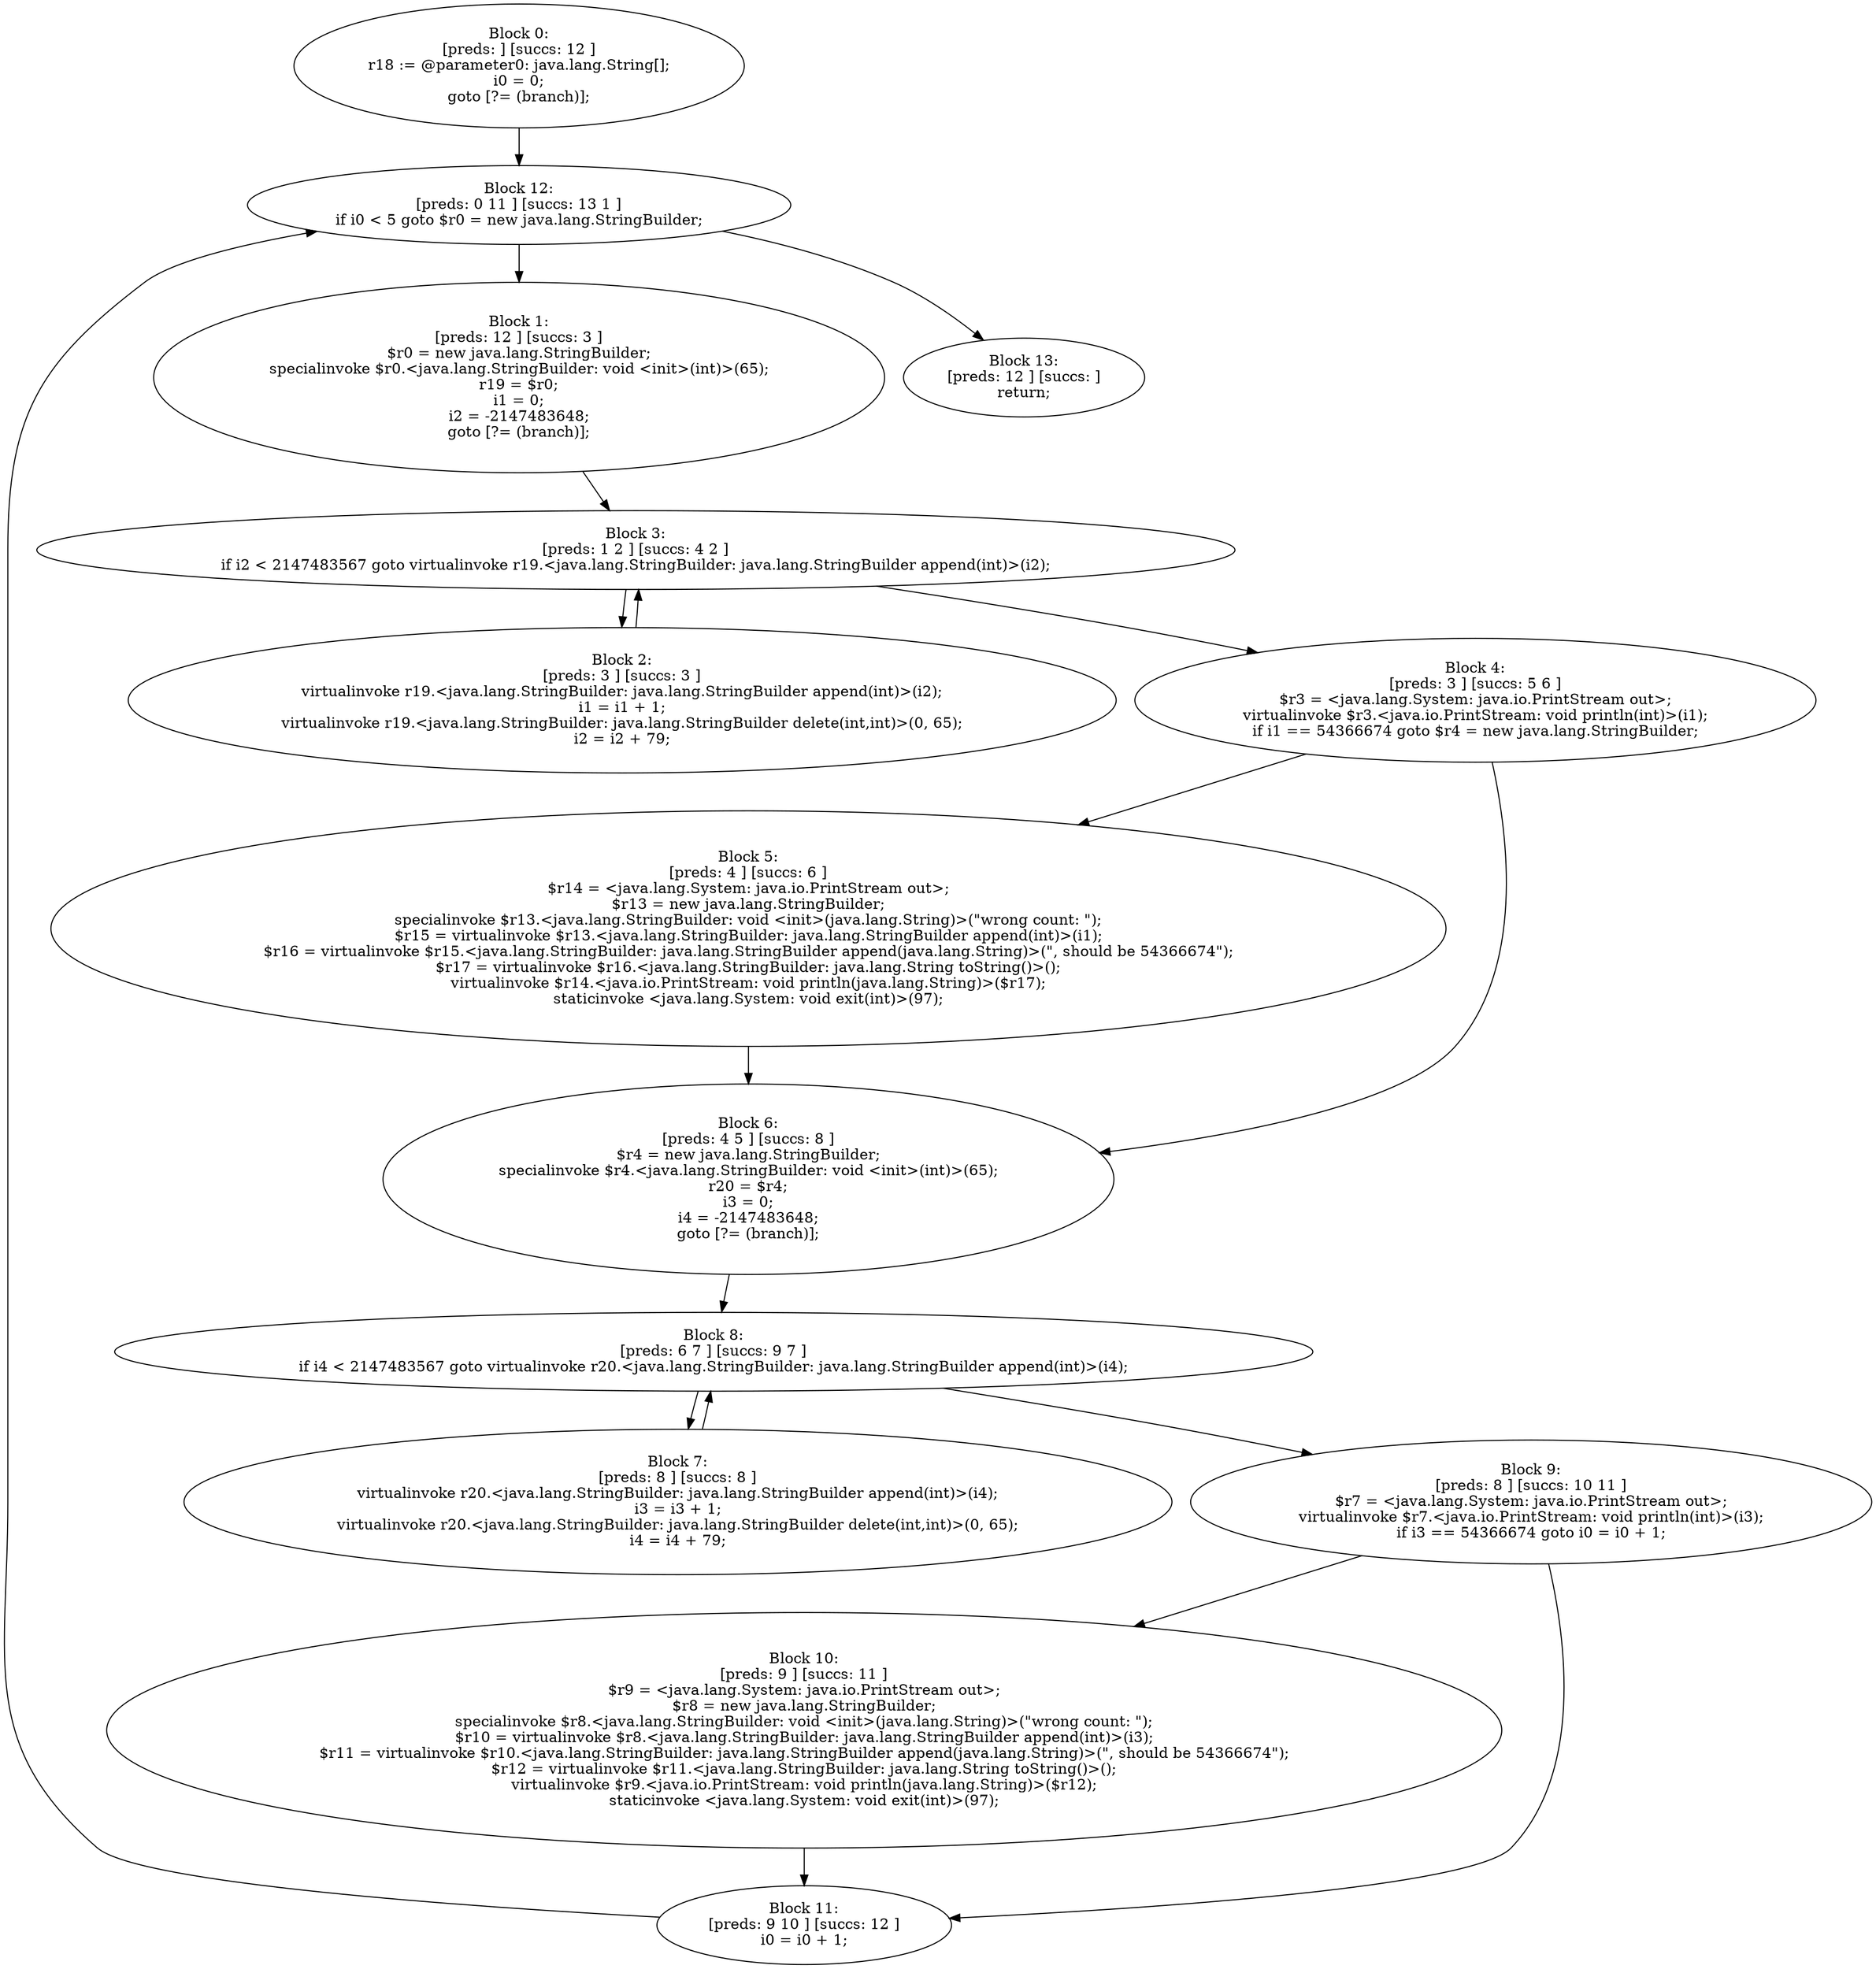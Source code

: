 digraph "unitGraph" {
    "Block 0:
[preds: ] [succs: 12 ]
r18 := @parameter0: java.lang.String[];
i0 = 0;
goto [?= (branch)];
"
    "Block 1:
[preds: 12 ] [succs: 3 ]
$r0 = new java.lang.StringBuilder;
specialinvoke $r0.<java.lang.StringBuilder: void <init>(int)>(65);
r19 = $r0;
i1 = 0;
i2 = -2147483648;
goto [?= (branch)];
"
    "Block 2:
[preds: 3 ] [succs: 3 ]
virtualinvoke r19.<java.lang.StringBuilder: java.lang.StringBuilder append(int)>(i2);
i1 = i1 + 1;
virtualinvoke r19.<java.lang.StringBuilder: java.lang.StringBuilder delete(int,int)>(0, 65);
i2 = i2 + 79;
"
    "Block 3:
[preds: 1 2 ] [succs: 4 2 ]
if i2 < 2147483567 goto virtualinvoke r19.<java.lang.StringBuilder: java.lang.StringBuilder append(int)>(i2);
"
    "Block 4:
[preds: 3 ] [succs: 5 6 ]
$r3 = <java.lang.System: java.io.PrintStream out>;
virtualinvoke $r3.<java.io.PrintStream: void println(int)>(i1);
if i1 == 54366674 goto $r4 = new java.lang.StringBuilder;
"
    "Block 5:
[preds: 4 ] [succs: 6 ]
$r14 = <java.lang.System: java.io.PrintStream out>;
$r13 = new java.lang.StringBuilder;
specialinvoke $r13.<java.lang.StringBuilder: void <init>(java.lang.String)>(\"wrong count: \");
$r15 = virtualinvoke $r13.<java.lang.StringBuilder: java.lang.StringBuilder append(int)>(i1);
$r16 = virtualinvoke $r15.<java.lang.StringBuilder: java.lang.StringBuilder append(java.lang.String)>(\", should be 54366674\");
$r17 = virtualinvoke $r16.<java.lang.StringBuilder: java.lang.String toString()>();
virtualinvoke $r14.<java.io.PrintStream: void println(java.lang.String)>($r17);
staticinvoke <java.lang.System: void exit(int)>(97);
"
    "Block 6:
[preds: 4 5 ] [succs: 8 ]
$r4 = new java.lang.StringBuilder;
specialinvoke $r4.<java.lang.StringBuilder: void <init>(int)>(65);
r20 = $r4;
i3 = 0;
i4 = -2147483648;
goto [?= (branch)];
"
    "Block 7:
[preds: 8 ] [succs: 8 ]
virtualinvoke r20.<java.lang.StringBuilder: java.lang.StringBuilder append(int)>(i4);
i3 = i3 + 1;
virtualinvoke r20.<java.lang.StringBuilder: java.lang.StringBuilder delete(int,int)>(0, 65);
i4 = i4 + 79;
"
    "Block 8:
[preds: 6 7 ] [succs: 9 7 ]
if i4 < 2147483567 goto virtualinvoke r20.<java.lang.StringBuilder: java.lang.StringBuilder append(int)>(i4);
"
    "Block 9:
[preds: 8 ] [succs: 10 11 ]
$r7 = <java.lang.System: java.io.PrintStream out>;
virtualinvoke $r7.<java.io.PrintStream: void println(int)>(i3);
if i3 == 54366674 goto i0 = i0 + 1;
"
    "Block 10:
[preds: 9 ] [succs: 11 ]
$r9 = <java.lang.System: java.io.PrintStream out>;
$r8 = new java.lang.StringBuilder;
specialinvoke $r8.<java.lang.StringBuilder: void <init>(java.lang.String)>(\"wrong count: \");
$r10 = virtualinvoke $r8.<java.lang.StringBuilder: java.lang.StringBuilder append(int)>(i3);
$r11 = virtualinvoke $r10.<java.lang.StringBuilder: java.lang.StringBuilder append(java.lang.String)>(\", should be 54366674\");
$r12 = virtualinvoke $r11.<java.lang.StringBuilder: java.lang.String toString()>();
virtualinvoke $r9.<java.io.PrintStream: void println(java.lang.String)>($r12);
staticinvoke <java.lang.System: void exit(int)>(97);
"
    "Block 11:
[preds: 9 10 ] [succs: 12 ]
i0 = i0 + 1;
"
    "Block 12:
[preds: 0 11 ] [succs: 13 1 ]
if i0 < 5 goto $r0 = new java.lang.StringBuilder;
"
    "Block 13:
[preds: 12 ] [succs: ]
return;
"
    "Block 0:
[preds: ] [succs: 12 ]
r18 := @parameter0: java.lang.String[];
i0 = 0;
goto [?= (branch)];
"->"Block 12:
[preds: 0 11 ] [succs: 13 1 ]
if i0 < 5 goto $r0 = new java.lang.StringBuilder;
";
    "Block 1:
[preds: 12 ] [succs: 3 ]
$r0 = new java.lang.StringBuilder;
specialinvoke $r0.<java.lang.StringBuilder: void <init>(int)>(65);
r19 = $r0;
i1 = 0;
i2 = -2147483648;
goto [?= (branch)];
"->"Block 3:
[preds: 1 2 ] [succs: 4 2 ]
if i2 < 2147483567 goto virtualinvoke r19.<java.lang.StringBuilder: java.lang.StringBuilder append(int)>(i2);
";
    "Block 2:
[preds: 3 ] [succs: 3 ]
virtualinvoke r19.<java.lang.StringBuilder: java.lang.StringBuilder append(int)>(i2);
i1 = i1 + 1;
virtualinvoke r19.<java.lang.StringBuilder: java.lang.StringBuilder delete(int,int)>(0, 65);
i2 = i2 + 79;
"->"Block 3:
[preds: 1 2 ] [succs: 4 2 ]
if i2 < 2147483567 goto virtualinvoke r19.<java.lang.StringBuilder: java.lang.StringBuilder append(int)>(i2);
";
    "Block 3:
[preds: 1 2 ] [succs: 4 2 ]
if i2 < 2147483567 goto virtualinvoke r19.<java.lang.StringBuilder: java.lang.StringBuilder append(int)>(i2);
"->"Block 4:
[preds: 3 ] [succs: 5 6 ]
$r3 = <java.lang.System: java.io.PrintStream out>;
virtualinvoke $r3.<java.io.PrintStream: void println(int)>(i1);
if i1 == 54366674 goto $r4 = new java.lang.StringBuilder;
";
    "Block 3:
[preds: 1 2 ] [succs: 4 2 ]
if i2 < 2147483567 goto virtualinvoke r19.<java.lang.StringBuilder: java.lang.StringBuilder append(int)>(i2);
"->"Block 2:
[preds: 3 ] [succs: 3 ]
virtualinvoke r19.<java.lang.StringBuilder: java.lang.StringBuilder append(int)>(i2);
i1 = i1 + 1;
virtualinvoke r19.<java.lang.StringBuilder: java.lang.StringBuilder delete(int,int)>(0, 65);
i2 = i2 + 79;
";
    "Block 4:
[preds: 3 ] [succs: 5 6 ]
$r3 = <java.lang.System: java.io.PrintStream out>;
virtualinvoke $r3.<java.io.PrintStream: void println(int)>(i1);
if i1 == 54366674 goto $r4 = new java.lang.StringBuilder;
"->"Block 5:
[preds: 4 ] [succs: 6 ]
$r14 = <java.lang.System: java.io.PrintStream out>;
$r13 = new java.lang.StringBuilder;
specialinvoke $r13.<java.lang.StringBuilder: void <init>(java.lang.String)>(\"wrong count: \");
$r15 = virtualinvoke $r13.<java.lang.StringBuilder: java.lang.StringBuilder append(int)>(i1);
$r16 = virtualinvoke $r15.<java.lang.StringBuilder: java.lang.StringBuilder append(java.lang.String)>(\", should be 54366674\");
$r17 = virtualinvoke $r16.<java.lang.StringBuilder: java.lang.String toString()>();
virtualinvoke $r14.<java.io.PrintStream: void println(java.lang.String)>($r17);
staticinvoke <java.lang.System: void exit(int)>(97);
";
    "Block 4:
[preds: 3 ] [succs: 5 6 ]
$r3 = <java.lang.System: java.io.PrintStream out>;
virtualinvoke $r3.<java.io.PrintStream: void println(int)>(i1);
if i1 == 54366674 goto $r4 = new java.lang.StringBuilder;
"->"Block 6:
[preds: 4 5 ] [succs: 8 ]
$r4 = new java.lang.StringBuilder;
specialinvoke $r4.<java.lang.StringBuilder: void <init>(int)>(65);
r20 = $r4;
i3 = 0;
i4 = -2147483648;
goto [?= (branch)];
";
    "Block 5:
[preds: 4 ] [succs: 6 ]
$r14 = <java.lang.System: java.io.PrintStream out>;
$r13 = new java.lang.StringBuilder;
specialinvoke $r13.<java.lang.StringBuilder: void <init>(java.lang.String)>(\"wrong count: \");
$r15 = virtualinvoke $r13.<java.lang.StringBuilder: java.lang.StringBuilder append(int)>(i1);
$r16 = virtualinvoke $r15.<java.lang.StringBuilder: java.lang.StringBuilder append(java.lang.String)>(\", should be 54366674\");
$r17 = virtualinvoke $r16.<java.lang.StringBuilder: java.lang.String toString()>();
virtualinvoke $r14.<java.io.PrintStream: void println(java.lang.String)>($r17);
staticinvoke <java.lang.System: void exit(int)>(97);
"->"Block 6:
[preds: 4 5 ] [succs: 8 ]
$r4 = new java.lang.StringBuilder;
specialinvoke $r4.<java.lang.StringBuilder: void <init>(int)>(65);
r20 = $r4;
i3 = 0;
i4 = -2147483648;
goto [?= (branch)];
";
    "Block 6:
[preds: 4 5 ] [succs: 8 ]
$r4 = new java.lang.StringBuilder;
specialinvoke $r4.<java.lang.StringBuilder: void <init>(int)>(65);
r20 = $r4;
i3 = 0;
i4 = -2147483648;
goto [?= (branch)];
"->"Block 8:
[preds: 6 7 ] [succs: 9 7 ]
if i4 < 2147483567 goto virtualinvoke r20.<java.lang.StringBuilder: java.lang.StringBuilder append(int)>(i4);
";
    "Block 7:
[preds: 8 ] [succs: 8 ]
virtualinvoke r20.<java.lang.StringBuilder: java.lang.StringBuilder append(int)>(i4);
i3 = i3 + 1;
virtualinvoke r20.<java.lang.StringBuilder: java.lang.StringBuilder delete(int,int)>(0, 65);
i4 = i4 + 79;
"->"Block 8:
[preds: 6 7 ] [succs: 9 7 ]
if i4 < 2147483567 goto virtualinvoke r20.<java.lang.StringBuilder: java.lang.StringBuilder append(int)>(i4);
";
    "Block 8:
[preds: 6 7 ] [succs: 9 7 ]
if i4 < 2147483567 goto virtualinvoke r20.<java.lang.StringBuilder: java.lang.StringBuilder append(int)>(i4);
"->"Block 9:
[preds: 8 ] [succs: 10 11 ]
$r7 = <java.lang.System: java.io.PrintStream out>;
virtualinvoke $r7.<java.io.PrintStream: void println(int)>(i3);
if i3 == 54366674 goto i0 = i0 + 1;
";
    "Block 8:
[preds: 6 7 ] [succs: 9 7 ]
if i4 < 2147483567 goto virtualinvoke r20.<java.lang.StringBuilder: java.lang.StringBuilder append(int)>(i4);
"->"Block 7:
[preds: 8 ] [succs: 8 ]
virtualinvoke r20.<java.lang.StringBuilder: java.lang.StringBuilder append(int)>(i4);
i3 = i3 + 1;
virtualinvoke r20.<java.lang.StringBuilder: java.lang.StringBuilder delete(int,int)>(0, 65);
i4 = i4 + 79;
";
    "Block 9:
[preds: 8 ] [succs: 10 11 ]
$r7 = <java.lang.System: java.io.PrintStream out>;
virtualinvoke $r7.<java.io.PrintStream: void println(int)>(i3);
if i3 == 54366674 goto i0 = i0 + 1;
"->"Block 10:
[preds: 9 ] [succs: 11 ]
$r9 = <java.lang.System: java.io.PrintStream out>;
$r8 = new java.lang.StringBuilder;
specialinvoke $r8.<java.lang.StringBuilder: void <init>(java.lang.String)>(\"wrong count: \");
$r10 = virtualinvoke $r8.<java.lang.StringBuilder: java.lang.StringBuilder append(int)>(i3);
$r11 = virtualinvoke $r10.<java.lang.StringBuilder: java.lang.StringBuilder append(java.lang.String)>(\", should be 54366674\");
$r12 = virtualinvoke $r11.<java.lang.StringBuilder: java.lang.String toString()>();
virtualinvoke $r9.<java.io.PrintStream: void println(java.lang.String)>($r12);
staticinvoke <java.lang.System: void exit(int)>(97);
";
    "Block 9:
[preds: 8 ] [succs: 10 11 ]
$r7 = <java.lang.System: java.io.PrintStream out>;
virtualinvoke $r7.<java.io.PrintStream: void println(int)>(i3);
if i3 == 54366674 goto i0 = i0 + 1;
"->"Block 11:
[preds: 9 10 ] [succs: 12 ]
i0 = i0 + 1;
";
    "Block 10:
[preds: 9 ] [succs: 11 ]
$r9 = <java.lang.System: java.io.PrintStream out>;
$r8 = new java.lang.StringBuilder;
specialinvoke $r8.<java.lang.StringBuilder: void <init>(java.lang.String)>(\"wrong count: \");
$r10 = virtualinvoke $r8.<java.lang.StringBuilder: java.lang.StringBuilder append(int)>(i3);
$r11 = virtualinvoke $r10.<java.lang.StringBuilder: java.lang.StringBuilder append(java.lang.String)>(\", should be 54366674\");
$r12 = virtualinvoke $r11.<java.lang.StringBuilder: java.lang.String toString()>();
virtualinvoke $r9.<java.io.PrintStream: void println(java.lang.String)>($r12);
staticinvoke <java.lang.System: void exit(int)>(97);
"->"Block 11:
[preds: 9 10 ] [succs: 12 ]
i0 = i0 + 1;
";
    "Block 11:
[preds: 9 10 ] [succs: 12 ]
i0 = i0 + 1;
"->"Block 12:
[preds: 0 11 ] [succs: 13 1 ]
if i0 < 5 goto $r0 = new java.lang.StringBuilder;
";
    "Block 12:
[preds: 0 11 ] [succs: 13 1 ]
if i0 < 5 goto $r0 = new java.lang.StringBuilder;
"->"Block 13:
[preds: 12 ] [succs: ]
return;
";
    "Block 12:
[preds: 0 11 ] [succs: 13 1 ]
if i0 < 5 goto $r0 = new java.lang.StringBuilder;
"->"Block 1:
[preds: 12 ] [succs: 3 ]
$r0 = new java.lang.StringBuilder;
specialinvoke $r0.<java.lang.StringBuilder: void <init>(int)>(65);
r19 = $r0;
i1 = 0;
i2 = -2147483648;
goto [?= (branch)];
";
}
